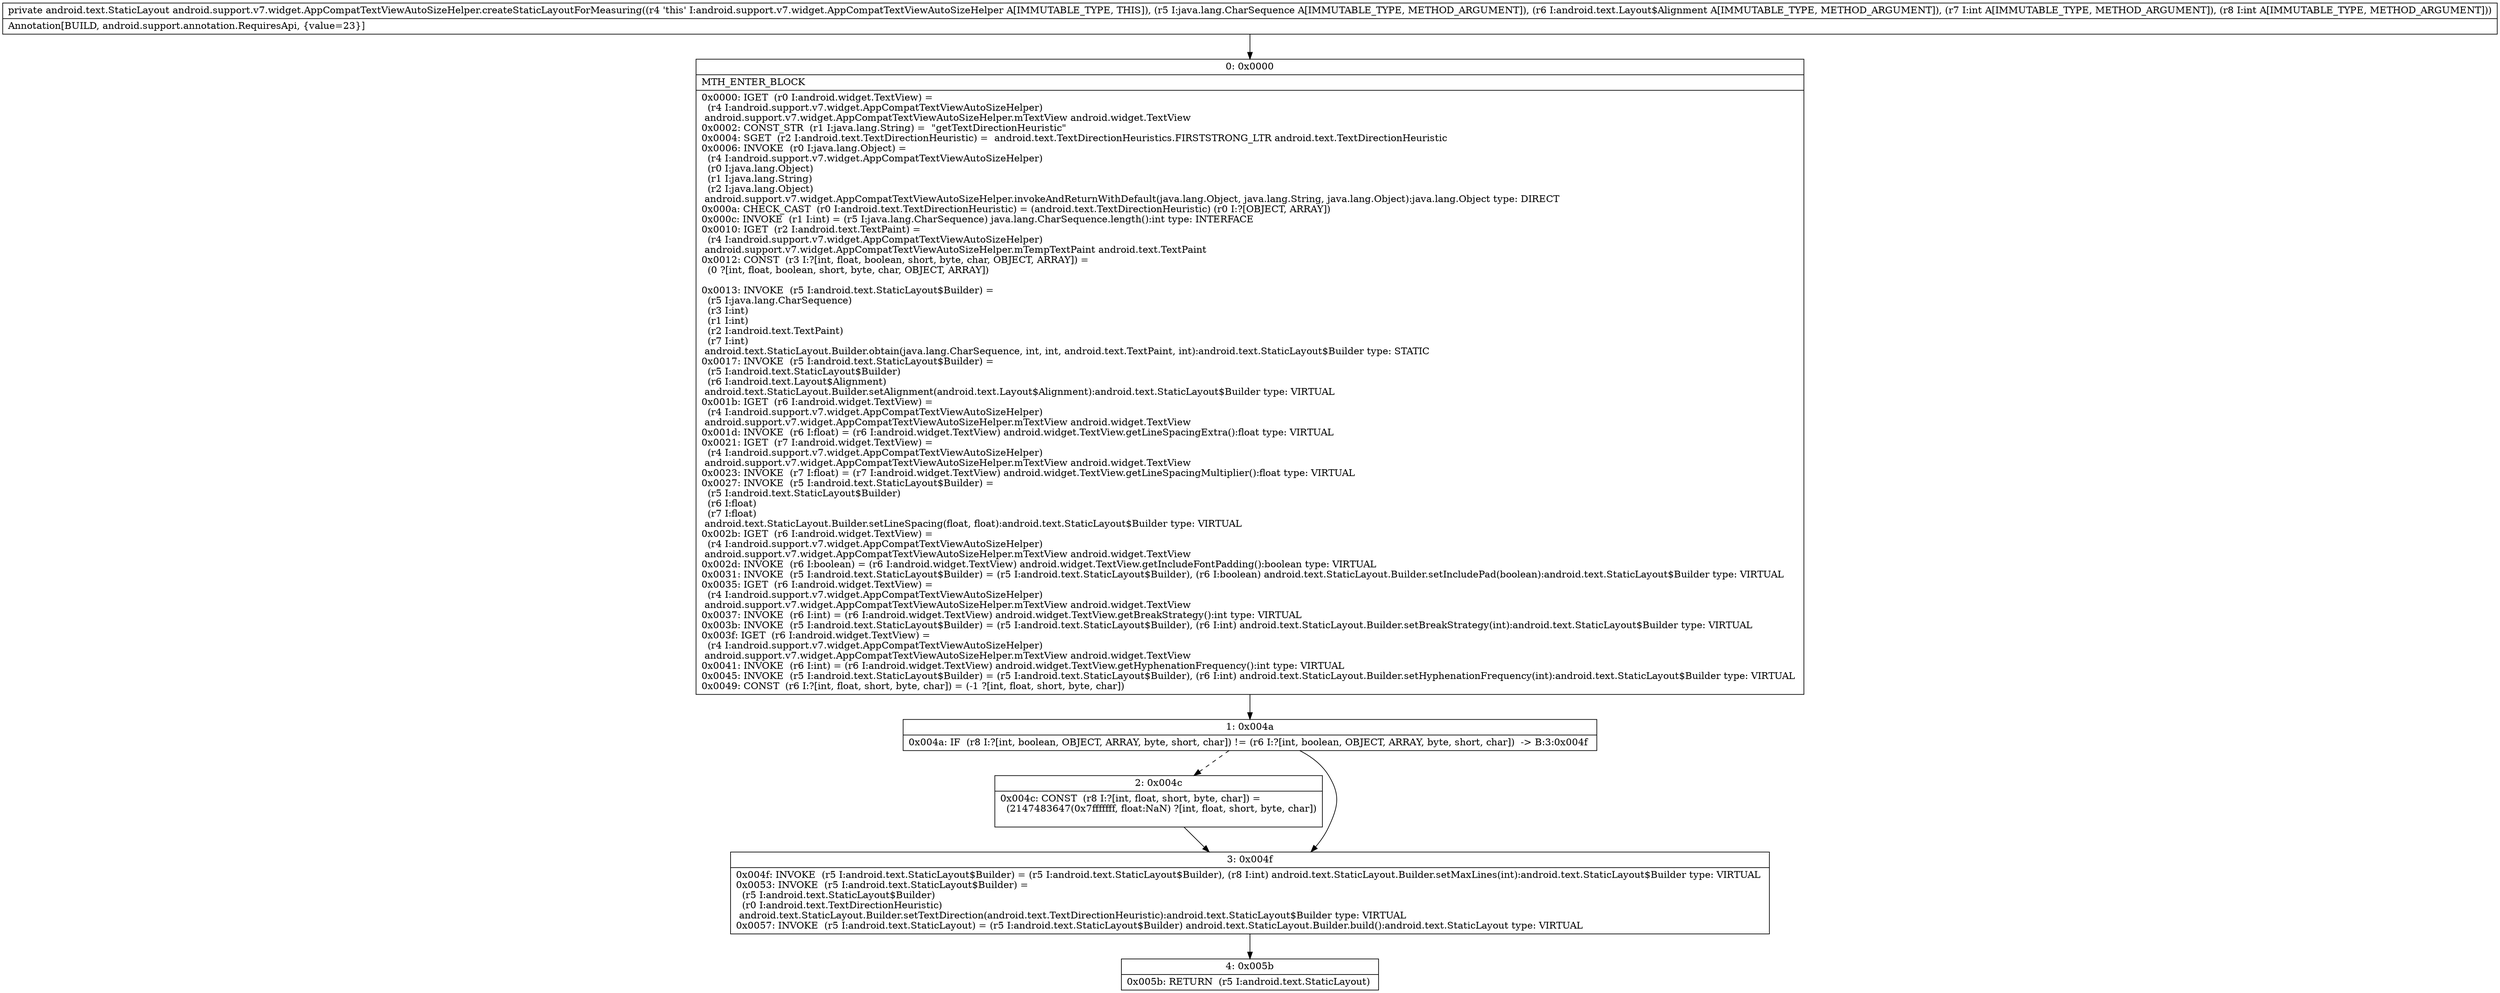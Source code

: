 digraph "CFG forandroid.support.v7.widget.AppCompatTextViewAutoSizeHelper.createStaticLayoutForMeasuring(Ljava\/lang\/CharSequence;Landroid\/text\/Layout$Alignment;II)Landroid\/text\/StaticLayout;" {
Node_0 [shape=record,label="{0\:\ 0x0000|MTH_ENTER_BLOCK\l|0x0000: IGET  (r0 I:android.widget.TextView) = \l  (r4 I:android.support.v7.widget.AppCompatTextViewAutoSizeHelper)\l android.support.v7.widget.AppCompatTextViewAutoSizeHelper.mTextView android.widget.TextView \l0x0002: CONST_STR  (r1 I:java.lang.String) =  \"getTextDirectionHeuristic\" \l0x0004: SGET  (r2 I:android.text.TextDirectionHeuristic) =  android.text.TextDirectionHeuristics.FIRSTSTRONG_LTR android.text.TextDirectionHeuristic \l0x0006: INVOKE  (r0 I:java.lang.Object) = \l  (r4 I:android.support.v7.widget.AppCompatTextViewAutoSizeHelper)\l  (r0 I:java.lang.Object)\l  (r1 I:java.lang.String)\l  (r2 I:java.lang.Object)\l android.support.v7.widget.AppCompatTextViewAutoSizeHelper.invokeAndReturnWithDefault(java.lang.Object, java.lang.String, java.lang.Object):java.lang.Object type: DIRECT \l0x000a: CHECK_CAST  (r0 I:android.text.TextDirectionHeuristic) = (android.text.TextDirectionHeuristic) (r0 I:?[OBJECT, ARRAY]) \l0x000c: INVOKE  (r1 I:int) = (r5 I:java.lang.CharSequence) java.lang.CharSequence.length():int type: INTERFACE \l0x0010: IGET  (r2 I:android.text.TextPaint) = \l  (r4 I:android.support.v7.widget.AppCompatTextViewAutoSizeHelper)\l android.support.v7.widget.AppCompatTextViewAutoSizeHelper.mTempTextPaint android.text.TextPaint \l0x0012: CONST  (r3 I:?[int, float, boolean, short, byte, char, OBJECT, ARRAY]) = \l  (0 ?[int, float, boolean, short, byte, char, OBJECT, ARRAY])\l \l0x0013: INVOKE  (r5 I:android.text.StaticLayout$Builder) = \l  (r5 I:java.lang.CharSequence)\l  (r3 I:int)\l  (r1 I:int)\l  (r2 I:android.text.TextPaint)\l  (r7 I:int)\l android.text.StaticLayout.Builder.obtain(java.lang.CharSequence, int, int, android.text.TextPaint, int):android.text.StaticLayout$Builder type: STATIC \l0x0017: INVOKE  (r5 I:android.text.StaticLayout$Builder) = \l  (r5 I:android.text.StaticLayout$Builder)\l  (r6 I:android.text.Layout$Alignment)\l android.text.StaticLayout.Builder.setAlignment(android.text.Layout$Alignment):android.text.StaticLayout$Builder type: VIRTUAL \l0x001b: IGET  (r6 I:android.widget.TextView) = \l  (r4 I:android.support.v7.widget.AppCompatTextViewAutoSizeHelper)\l android.support.v7.widget.AppCompatTextViewAutoSizeHelper.mTextView android.widget.TextView \l0x001d: INVOKE  (r6 I:float) = (r6 I:android.widget.TextView) android.widget.TextView.getLineSpacingExtra():float type: VIRTUAL \l0x0021: IGET  (r7 I:android.widget.TextView) = \l  (r4 I:android.support.v7.widget.AppCompatTextViewAutoSizeHelper)\l android.support.v7.widget.AppCompatTextViewAutoSizeHelper.mTextView android.widget.TextView \l0x0023: INVOKE  (r7 I:float) = (r7 I:android.widget.TextView) android.widget.TextView.getLineSpacingMultiplier():float type: VIRTUAL \l0x0027: INVOKE  (r5 I:android.text.StaticLayout$Builder) = \l  (r5 I:android.text.StaticLayout$Builder)\l  (r6 I:float)\l  (r7 I:float)\l android.text.StaticLayout.Builder.setLineSpacing(float, float):android.text.StaticLayout$Builder type: VIRTUAL \l0x002b: IGET  (r6 I:android.widget.TextView) = \l  (r4 I:android.support.v7.widget.AppCompatTextViewAutoSizeHelper)\l android.support.v7.widget.AppCompatTextViewAutoSizeHelper.mTextView android.widget.TextView \l0x002d: INVOKE  (r6 I:boolean) = (r6 I:android.widget.TextView) android.widget.TextView.getIncludeFontPadding():boolean type: VIRTUAL \l0x0031: INVOKE  (r5 I:android.text.StaticLayout$Builder) = (r5 I:android.text.StaticLayout$Builder), (r6 I:boolean) android.text.StaticLayout.Builder.setIncludePad(boolean):android.text.StaticLayout$Builder type: VIRTUAL \l0x0035: IGET  (r6 I:android.widget.TextView) = \l  (r4 I:android.support.v7.widget.AppCompatTextViewAutoSizeHelper)\l android.support.v7.widget.AppCompatTextViewAutoSizeHelper.mTextView android.widget.TextView \l0x0037: INVOKE  (r6 I:int) = (r6 I:android.widget.TextView) android.widget.TextView.getBreakStrategy():int type: VIRTUAL \l0x003b: INVOKE  (r5 I:android.text.StaticLayout$Builder) = (r5 I:android.text.StaticLayout$Builder), (r6 I:int) android.text.StaticLayout.Builder.setBreakStrategy(int):android.text.StaticLayout$Builder type: VIRTUAL \l0x003f: IGET  (r6 I:android.widget.TextView) = \l  (r4 I:android.support.v7.widget.AppCompatTextViewAutoSizeHelper)\l android.support.v7.widget.AppCompatTextViewAutoSizeHelper.mTextView android.widget.TextView \l0x0041: INVOKE  (r6 I:int) = (r6 I:android.widget.TextView) android.widget.TextView.getHyphenationFrequency():int type: VIRTUAL \l0x0045: INVOKE  (r5 I:android.text.StaticLayout$Builder) = (r5 I:android.text.StaticLayout$Builder), (r6 I:int) android.text.StaticLayout.Builder.setHyphenationFrequency(int):android.text.StaticLayout$Builder type: VIRTUAL \l0x0049: CONST  (r6 I:?[int, float, short, byte, char]) = (\-1 ?[int, float, short, byte, char]) \l}"];
Node_1 [shape=record,label="{1\:\ 0x004a|0x004a: IF  (r8 I:?[int, boolean, OBJECT, ARRAY, byte, short, char]) != (r6 I:?[int, boolean, OBJECT, ARRAY, byte, short, char])  \-\> B:3:0x004f \l}"];
Node_2 [shape=record,label="{2\:\ 0x004c|0x004c: CONST  (r8 I:?[int, float, short, byte, char]) = \l  (2147483647(0x7fffffff, float:NaN) ?[int, float, short, byte, char])\l \l}"];
Node_3 [shape=record,label="{3\:\ 0x004f|0x004f: INVOKE  (r5 I:android.text.StaticLayout$Builder) = (r5 I:android.text.StaticLayout$Builder), (r8 I:int) android.text.StaticLayout.Builder.setMaxLines(int):android.text.StaticLayout$Builder type: VIRTUAL \l0x0053: INVOKE  (r5 I:android.text.StaticLayout$Builder) = \l  (r5 I:android.text.StaticLayout$Builder)\l  (r0 I:android.text.TextDirectionHeuristic)\l android.text.StaticLayout.Builder.setTextDirection(android.text.TextDirectionHeuristic):android.text.StaticLayout$Builder type: VIRTUAL \l0x0057: INVOKE  (r5 I:android.text.StaticLayout) = (r5 I:android.text.StaticLayout$Builder) android.text.StaticLayout.Builder.build():android.text.StaticLayout type: VIRTUAL \l}"];
Node_4 [shape=record,label="{4\:\ 0x005b|0x005b: RETURN  (r5 I:android.text.StaticLayout) \l}"];
MethodNode[shape=record,label="{private android.text.StaticLayout android.support.v7.widget.AppCompatTextViewAutoSizeHelper.createStaticLayoutForMeasuring((r4 'this' I:android.support.v7.widget.AppCompatTextViewAutoSizeHelper A[IMMUTABLE_TYPE, THIS]), (r5 I:java.lang.CharSequence A[IMMUTABLE_TYPE, METHOD_ARGUMENT]), (r6 I:android.text.Layout$Alignment A[IMMUTABLE_TYPE, METHOD_ARGUMENT]), (r7 I:int A[IMMUTABLE_TYPE, METHOD_ARGUMENT]), (r8 I:int A[IMMUTABLE_TYPE, METHOD_ARGUMENT]))  | Annotation[BUILD, android.support.annotation.RequiresApi, \{value=23\}]\l}"];
MethodNode -> Node_0;
Node_0 -> Node_1;
Node_1 -> Node_2[style=dashed];
Node_1 -> Node_3;
Node_2 -> Node_3;
Node_3 -> Node_4;
}

